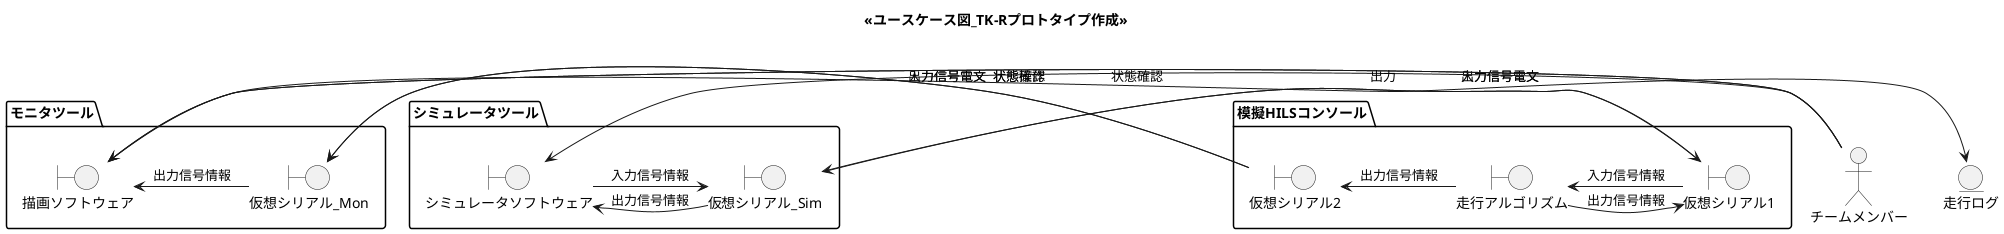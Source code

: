 '信号 -- 電圧/パルス/ON-OFF'
'電文 -- バイトデータの羅列'

@startuml
title << ユースケース図_TK-Rプロトタイプ作成 >>

'left to right direction

actor   チームメンバー
entity  走行ログ

package モニタツール{
    boundary    仮想シリアル_Mon
    boundary    描画ソフトウェア    

    描画ソフトウェア <- 仮想シリアル_Mon : 出力信号情報
}

package シミュレータツール{
    boundary    シミュレータソフトウェア
    boundary    仮想シリアル_Sim
    シミュレータソフトウェア -> 仮想シリアル_Sim : 入力信号情報
    シミュレータソフトウェア <- 仮想シリアル_Sim : 出力信号情報

}

package 模擬HILSコンソール{
    boundary    仮想シリアル1
    boundary    走行アルゴリズム
    boundary    仮想シリアル2
    
    走行アルゴリズム <- 仮想シリアル1 : 入力信号情報
    走行アルゴリズム -> 仮想シリアル1 : 出力信号情報

    仮想シリアル2 <- 走行アルゴリズム : 出力信号情報
}

仮想シリアル_Sim -> 仮想シリアル1 : 入力信号電文
仮想シリアル_Sim <- 仮想シリアル1 : 出力信号電文

仮想シリアル_Mon <- 仮想シリアル2 : 入力信号電文
仮想シリアル_Mon <- 仮想シリアル2 : 出力信号電文

チームメンバー -> シミュレータソフトウェア : 状態確認

チームメンバー -> 描画ソフトウェア : 状態確認
チームメンバー -> 描画ソフトウェア : 状態操作
描画ソフトウェア -> 走行ログ : 出力

@enduml